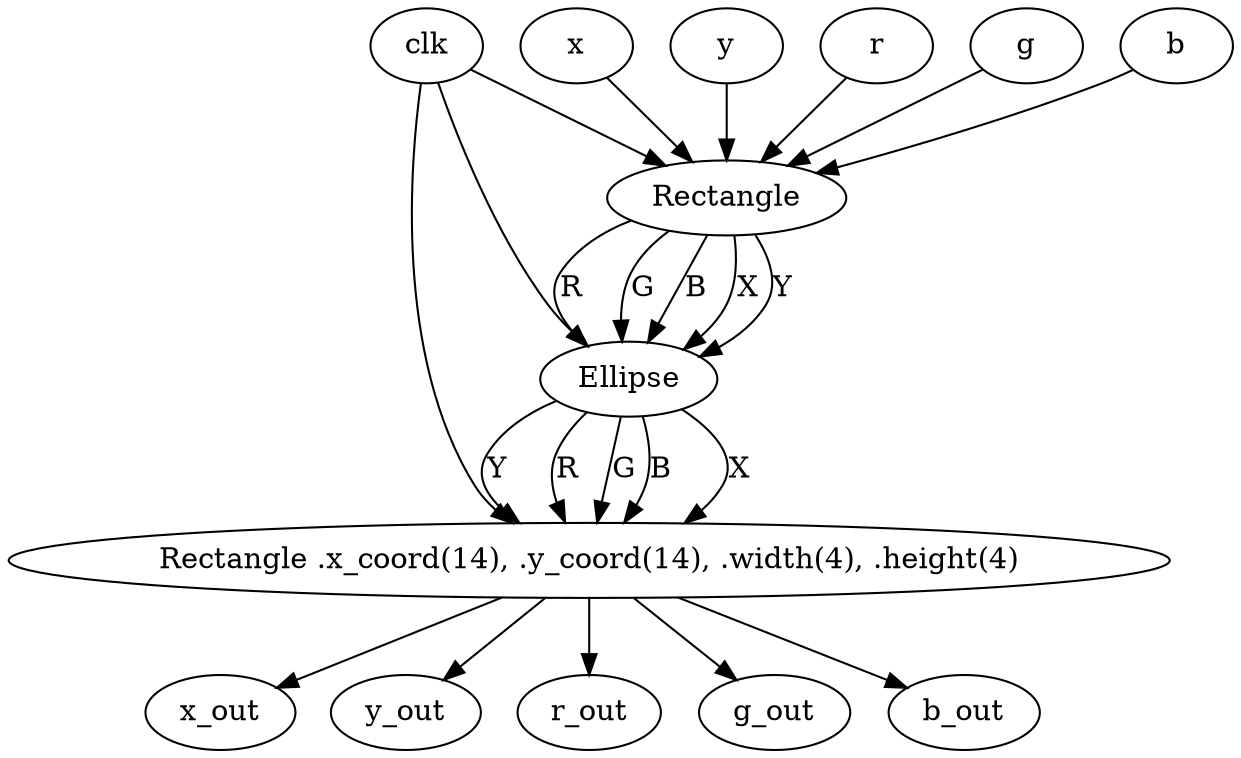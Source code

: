  digraph Circuit {
      Shape0 [label="Rectangle"];
      Shape1 [label="Ellipse"];
      Shape2 [label="Rectangle .x_coord(14), .y_coord(14), .width(4), .height(4)"];
 
      clk -> Shape0:clk;
      clk -> Shape1:clk;
      clk -> Shape2:clk;

      x -> Shape0:x;
      y -> Shape0:y;
      r -> Shape0:r;
      g -> Shape0:g;
      b -> Shape0:b;

      Shape2:x_out -> x_out;
      Shape2:y_out -> y_out;
      Shape2:r_out -> r_out;
      Shape2:g_out -> g_out;
      Shape2:b_out -> b_out; 
 
      Shape0:x_out -> Shape1:x [label="X"];
      Shape0:y_out -> Shape1:y [label="Y"];
      Shape0:r_out -> Shape1:r [label="R"];
      Shape0:g_out -> Shape1:g [label="G"];
      Shape0:b_out -> Shape1:b [label="B"];
 
      Shape1:x_out -> Shape2:x [label="X"];
      Shape1:y_out -> Shape2:y [label="Y"];
      Shape1:r_out -> Shape2:r [label="R"];
      Shape1:g_out -> Shape2:g [label="G"];
      Shape1:b_out -> Shape2:b [label="B"];

}
